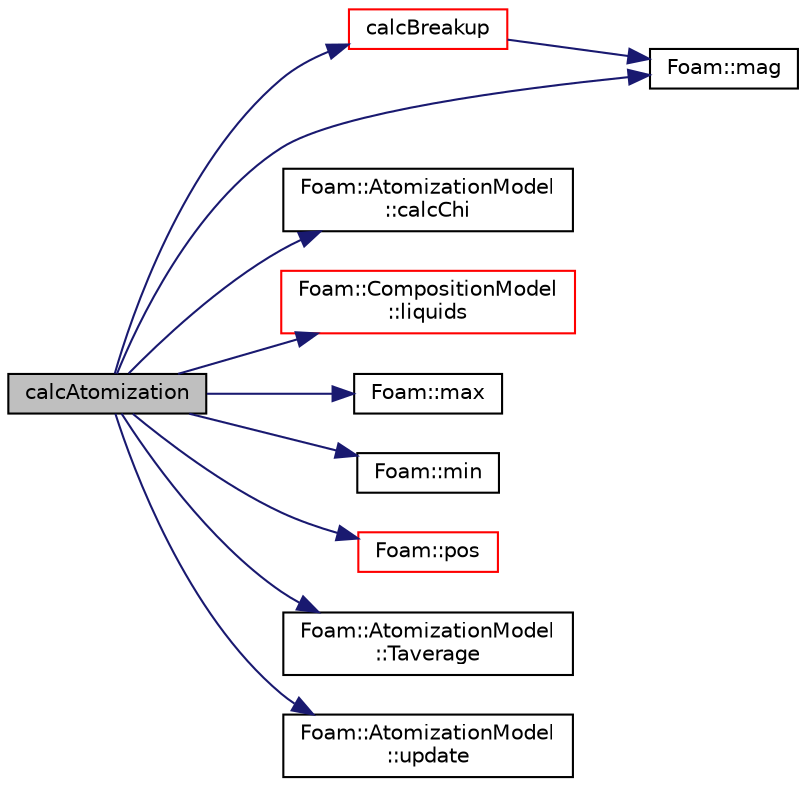 digraph "calcAtomization"
{
  bgcolor="transparent";
  edge [fontname="Helvetica",fontsize="10",labelfontname="Helvetica",labelfontsize="10"];
  node [fontname="Helvetica",fontsize="10",shape=record];
  rankdir="LR";
  Node1 [label="calcAtomization",height=0.2,width=0.4,color="black", fillcolor="grey75", style="filled", fontcolor="black"];
  Node1 -> Node2 [color="midnightblue",fontsize="10",style="solid",fontname="Helvetica"];
  Node2 [label="calcBreakup",height=0.2,width=0.4,color="red",URL="$a02499.html#a53aefcdd93050183a15b2b569718b38f",tooltip="Correct parcel properties according to breakup model. "];
  Node2 -> Node3 [color="midnightblue",fontsize="10",style="solid",fontname="Helvetica"];
  Node3 [label="Foam::mag",height=0.2,width=0.4,color="black",URL="$a10936.html#a929da2a3fdcf3dacbbe0487d3a330dae"];
  Node1 -> Node4 [color="midnightblue",fontsize="10",style="solid",fontname="Helvetica"];
  Node4 [label="Foam::AtomizationModel\l::calcChi",height=0.2,width=0.4,color="black",URL="$a00080.html#a9d46cd6b40a2ff7faea52b85089dc667",tooltip="Flag to indicate if chi needs to be calculated. "];
  Node1 -> Node5 [color="midnightblue",fontsize="10",style="solid",fontname="Helvetica"];
  Node5 [label="Foam::CompositionModel\l::liquids",height=0.2,width=0.4,color="red",URL="$a00334.html#a5380a8807acfea3ce69f4d4386f49f64",tooltip="Return the global (additional) liquids. "];
  Node1 -> Node3 [color="midnightblue",fontsize="10",style="solid",fontname="Helvetica"];
  Node1 -> Node6 [color="midnightblue",fontsize="10",style="solid",fontname="Helvetica"];
  Node6 [label="Foam::max",height=0.2,width=0.4,color="black",URL="$a10936.html#ac993e906cf2774ae77e666bc24e81733"];
  Node1 -> Node7 [color="midnightblue",fontsize="10",style="solid",fontname="Helvetica"];
  Node7 [label="Foam::min",height=0.2,width=0.4,color="black",URL="$a10936.html#a253e112ad2d56d96230ff39ea7f442dc"];
  Node1 -> Node8 [color="midnightblue",fontsize="10",style="solid",fontname="Helvetica"];
  Node8 [label="Foam::pos",height=0.2,width=0.4,color="red",URL="$a10936.html#a09a190b59f3d01b258bca0fa964a6212"];
  Node1 -> Node9 [color="midnightblue",fontsize="10",style="solid",fontname="Helvetica"];
  Node9 [label="Foam::AtomizationModel\l::Taverage",height=0.2,width=0.4,color="black",URL="$a00080.html#a6c3bf14c2d62e9f40a8eaf95ce40d26f",tooltip="Average temperature calculation. "];
  Node1 -> Node10 [color="midnightblue",fontsize="10",style="solid",fontname="Helvetica"];
  Node10 [label="Foam::AtomizationModel\l::update",height=0.2,width=0.4,color="black",URL="$a00080.html#a572157deb4c5fe056b2596c83ccc46aa"];
}
